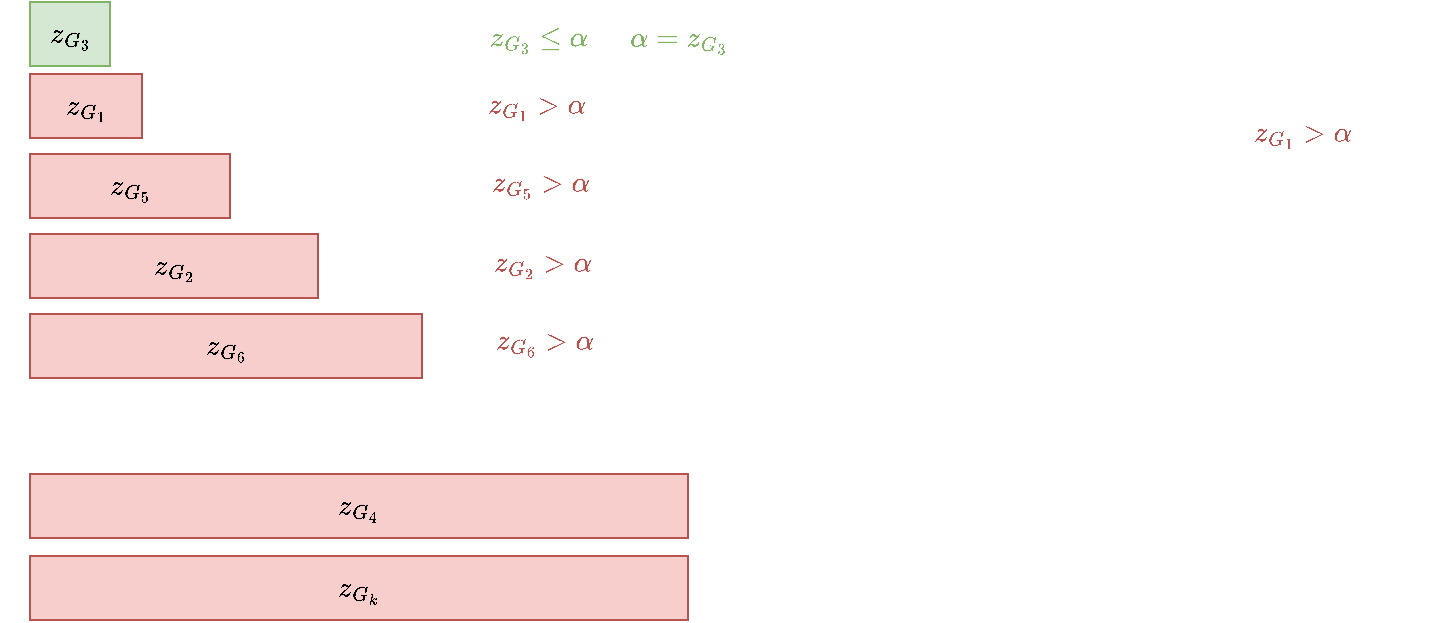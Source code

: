 <mxfile version="22.0.3" type="device">
  <diagram name="Page-1" id="gsfR2lPIybh8ACA6FocS">
    <mxGraphModel dx="819" dy="502" grid="1" gridSize="1" guides="1" tooltips="1" connect="1" arrows="1" fold="1" page="1" pageScale="1" pageWidth="425" pageHeight="338" background="none" math="1" shadow="0">
      <root>
        <mxCell id="0" />
        <mxCell id="1" value="layer00" style="" parent="0" visible="0" />
        <mxCell id="pE25U7qzZSWqS1JLdzmI-1" value="$$z_{G_1}$$" style="rounded=0;whiteSpace=wrap;html=1;fillColor=#f5f5f5;fontColor=#333333;strokeColor=#666666;" vertex="1" parent="1">
          <mxGeometry x="24" y="20" width="56" height="32" as="geometry" />
        </mxCell>
        <mxCell id="pE25U7qzZSWqS1JLdzmI-2" value="$$z_{G_2}$$" style="rounded=0;whiteSpace=wrap;html=1;fillColor=#f5f5f5;fontColor=#333333;strokeColor=#666666;" vertex="1" parent="1">
          <mxGeometry x="24" y="56" width="144" height="32" as="geometry" />
        </mxCell>
        <mxCell id="pE25U7qzZSWqS1JLdzmI-3" value="$$z_{G_3}$$" style="rounded=0;whiteSpace=wrap;html=1;fillColor=#f5f5f5;fontColor=#333333;strokeColor=#666666;" vertex="1" parent="1">
          <mxGeometry x="24" y="96" width="40" height="32" as="geometry" />
        </mxCell>
        <mxCell id="pE25U7qzZSWqS1JLdzmI-4" value="$$z_{G_4}$$" style="rounded=0;whiteSpace=wrap;html=1;fillColor=#f5f5f5;fontColor=#333333;strokeColor=#666666;" vertex="1" parent="1">
          <mxGeometry x="24" y="132" width="329" height="32" as="geometry" />
        </mxCell>
        <mxCell id="pE25U7qzZSWqS1JLdzmI-5" value="$$z_{G_5}$$" style="rounded=0;whiteSpace=wrap;html=1;fillColor=#f5f5f5;fontColor=#333333;strokeColor=#666666;" vertex="1" parent="1">
          <mxGeometry x="24" y="168" width="100" height="32" as="geometry" />
        </mxCell>
        <mxCell id="pE25U7qzZSWqS1JLdzmI-6" value="$$z_{G_6}$$" style="rounded=0;whiteSpace=wrap;html=1;fillColor=#f5f5f5;fontColor=#333333;strokeColor=#666666;" vertex="1" parent="1">
          <mxGeometry x="24" y="204" width="196" height="32" as="geometry" />
        </mxCell>
        <mxCell id="pE25U7qzZSWqS1JLdzmI-7" value="$$z_{G_k}$$" style="rounded=0;whiteSpace=wrap;html=1;fillColor=#f5f5f5;fontColor=#333333;strokeColor=#666666;" vertex="1" parent="1">
          <mxGeometry x="24" y="297" width="329" height="32" as="geometry" />
        </mxCell>
        <mxCell id="pE25U7qzZSWqS1JLdzmI-69" value="&lt;font face=&quot;Microsoft Sans Serif&quot;&gt;sort values&lt;/font&gt;" style="text;html=1;align=center;verticalAlign=middle;resizable=0;points=[];autosize=1;strokeColor=none;fillColor=none;" vertex="1" parent="1">
          <mxGeometry x="323" y="16" width="77" height="27" as="geometry" />
        </mxCell>
        <mxCell id="pE25U7qzZSWqS1JLdzmI-8" value="layer01" style="" parent="0" visible="0" />
        <mxCell id="pE25U7qzZSWqS1JLdzmI-9" value="$$z_{G_1}$$" style="rounded=0;whiteSpace=wrap;html=1;fillColor=#f5f5f5;fontColor=#333333;strokeColor=#666666;" vertex="1" parent="pE25U7qzZSWqS1JLdzmI-8">
          <mxGeometry x="24" y="56" width="56" height="32" as="geometry" />
        </mxCell>
        <mxCell id="pE25U7qzZSWqS1JLdzmI-10" value="$$z_{G_2}$$" style="rounded=0;whiteSpace=wrap;html=1;fillColor=#f5f5f5;fontColor=#333333;strokeColor=#666666;" vertex="1" parent="pE25U7qzZSWqS1JLdzmI-8">
          <mxGeometry x="24" y="136" width="144" height="32" as="geometry" />
        </mxCell>
        <mxCell id="pE25U7qzZSWqS1JLdzmI-11" value="$$z_{G_3}$$" style="rounded=0;whiteSpace=wrap;html=1;fillColor=#f5f5f5;fontColor=#333333;strokeColor=#666666;" vertex="1" parent="pE25U7qzZSWqS1JLdzmI-8">
          <mxGeometry x="24" y="20" width="40" height="32" as="geometry" />
        </mxCell>
        <mxCell id="pE25U7qzZSWqS1JLdzmI-12" value="$$z_{G_4}$$" style="rounded=0;whiteSpace=wrap;html=1;fillColor=#f5f5f5;fontColor=#333333;strokeColor=#666666;" vertex="1" parent="pE25U7qzZSWqS1JLdzmI-8">
          <mxGeometry x="24" y="256" width="329" height="32" as="geometry" />
        </mxCell>
        <mxCell id="pE25U7qzZSWqS1JLdzmI-13" value="$$z_{G_5}$$" style="rounded=0;whiteSpace=wrap;html=1;fillColor=#f5f5f5;fontColor=#333333;strokeColor=#666666;" vertex="1" parent="pE25U7qzZSWqS1JLdzmI-8">
          <mxGeometry x="24" y="96" width="100" height="32" as="geometry" />
        </mxCell>
        <mxCell id="pE25U7qzZSWqS1JLdzmI-14" value="$$z_{G_6}$$" style="rounded=0;whiteSpace=wrap;html=1;fillColor=#f5f5f5;fontColor=#333333;strokeColor=#666666;" vertex="1" parent="pE25U7qzZSWqS1JLdzmI-8">
          <mxGeometry x="24" y="176" width="196" height="32" as="geometry" />
        </mxCell>
        <mxCell id="pE25U7qzZSWqS1JLdzmI-15" value="$$z_{G_k}$$" style="rounded=0;whiteSpace=wrap;html=1;fillColor=#f5f5f5;fontColor=#333333;strokeColor=#666666;" vertex="1" parent="pE25U7qzZSWqS1JLdzmI-8">
          <mxGeometry x="24" y="297" width="329" height="32" as="geometry" />
        </mxCell>
        <mxCell id="pE25U7qzZSWqS1JLdzmI-23" value="layer02" parent="0" />
        <mxCell id="pE25U7qzZSWqS1JLdzmI-34" value="$$z_{G_1}$$" style="rounded=0;whiteSpace=wrap;html=1;fillColor=#f8cecc;strokeColor=#b85450;" vertex="1" parent="pE25U7qzZSWqS1JLdzmI-23">
          <mxGeometry x="24" y="56" width="56" height="32" as="geometry" />
        </mxCell>
        <mxCell id="pE25U7qzZSWqS1JLdzmI-35" value="$$z_{G_2}$$" style="rounded=0;whiteSpace=wrap;html=1;fillColor=#f8cecc;strokeColor=#b85450;" vertex="1" parent="pE25U7qzZSWqS1JLdzmI-23">
          <mxGeometry x="24" y="136" width="144" height="32" as="geometry" />
        </mxCell>
        <mxCell id="pE25U7qzZSWqS1JLdzmI-36" value="$$z_{G_3}$$" style="rounded=0;whiteSpace=wrap;html=1;fillColor=#d5e8d4;strokeColor=#82b366;" vertex="1" parent="pE25U7qzZSWqS1JLdzmI-23">
          <mxGeometry x="24" y="20" width="40" height="32" as="geometry" />
        </mxCell>
        <mxCell id="pE25U7qzZSWqS1JLdzmI-37" value="$$z_{G_4}$$" style="rounded=0;whiteSpace=wrap;html=1;fillColor=#f8cecc;strokeColor=#b85450;" vertex="1" parent="pE25U7qzZSWqS1JLdzmI-23">
          <mxGeometry x="24" y="256" width="329" height="32" as="geometry" />
        </mxCell>
        <mxCell id="pE25U7qzZSWqS1JLdzmI-38" value="$$z_{G_5}$$" style="rounded=0;whiteSpace=wrap;html=1;fillColor=#f8cecc;strokeColor=#b85450;" vertex="1" parent="pE25U7qzZSWqS1JLdzmI-23">
          <mxGeometry x="24" y="96" width="100" height="32" as="geometry" />
        </mxCell>
        <mxCell id="pE25U7qzZSWqS1JLdzmI-39" value="$$z_{G_6}$$" style="rounded=0;whiteSpace=wrap;html=1;fillColor=#f8cecc;strokeColor=#b85450;" vertex="1" parent="pE25U7qzZSWqS1JLdzmI-23">
          <mxGeometry x="24" y="176" width="196" height="32" as="geometry" />
        </mxCell>
        <mxCell id="pE25U7qzZSWqS1JLdzmI-40" value="$$z_{G_k}$$" style="rounded=0;whiteSpace=wrap;html=1;fillColor=#f8cecc;strokeColor=#b85450;" vertex="1" parent="pE25U7qzZSWqS1JLdzmI-23">
          <mxGeometry x="24" y="297" width="329" height="32" as="geometry" />
        </mxCell>
        <mxCell id="pE25U7qzZSWqS1JLdzmI-70" value="$$\alpha = z_{G_3}$$" style="text;html=1;align=center;verticalAlign=middle;resizable=0;points=[];autosize=1;strokeColor=none;fillColor=none;fontColor=#82b366;" vertex="1" parent="pE25U7qzZSWqS1JLdzmI-23">
          <mxGeometry x="280" y="24" width="135" height="27" as="geometry" />
        </mxCell>
        <mxCell id="pE25U7qzZSWqS1JLdzmI-73" value="$$z_{G_3} \leq \alpha$$" style="text;html=1;align=center;verticalAlign=middle;resizable=0;points=[];autosize=1;strokeColor=none;fillColor=none;fontColor=#82b366;" vertex="1" parent="pE25U7qzZSWqS1JLdzmI-23">
          <mxGeometry x="204" y="24" width="148" height="27" as="geometry" />
        </mxCell>
        <mxCell id="pE25U7qzZSWqS1JLdzmI-74" value="$$z_{G_1} &amp;gt; \alpha$$" style="text;html=1;align=center;verticalAlign=middle;resizable=0;points=[];autosize=1;strokeColor=none;fillColor=none;fontColor=#b85450;" vertex="1" parent="pE25U7qzZSWqS1JLdzmI-23">
          <mxGeometry x="209" y="58" width="135" height="27" as="geometry" />
        </mxCell>
        <mxCell id="pE25U7qzZSWqS1JLdzmI-75" value="$$z_{G_5} &amp;gt; \alpha$$" style="text;html=1;align=center;verticalAlign=middle;resizable=0;points=[];autosize=1;strokeColor=none;fillColor=none;fontColor=#b85450;" vertex="1" parent="pE25U7qzZSWqS1JLdzmI-23">
          <mxGeometry x="211" y="97" width="135" height="27" as="geometry" />
        </mxCell>
        <mxCell id="pE25U7qzZSWqS1JLdzmI-76" value="$$z_{G_2} &amp;gt; \alpha$$" style="text;html=1;align=center;verticalAlign=middle;resizable=0;points=[];autosize=1;strokeColor=none;fillColor=none;fontColor=#b85450;" vertex="1" parent="pE25U7qzZSWqS1JLdzmI-23">
          <mxGeometry x="212" y="137" width="135" height="27" as="geometry" />
        </mxCell>
        <mxCell id="pE25U7qzZSWqS1JLdzmI-77" value="$$z_{G_6} &amp;gt; \alpha$$" style="text;html=1;align=center;verticalAlign=middle;resizable=0;points=[];autosize=1;strokeColor=none;fillColor=none;fontColor=#b85450;" vertex="1" parent="pE25U7qzZSWqS1JLdzmI-23">
          <mxGeometry x="213" y="176" width="135" height="27" as="geometry" />
        </mxCell>
        <mxCell id="pE25U7qzZSWqS1JLdzmI-78" value="$$\alpha = z_{G_3}$$" style="text;html=1;align=center;verticalAlign=middle;resizable=0;points=[];autosize=1;strokeColor=none;fillColor=none;fontColor=#82b366;" vertex="1" parent="pE25U7qzZSWqS1JLdzmI-23">
          <mxGeometry x="280" y="24" width="135" height="27" as="geometry" />
        </mxCell>
        <mxCell id="pE25U7qzZSWqS1JLdzmI-79" value="$$z_{G_3} \leq \alpha$$" style="text;html=1;align=center;verticalAlign=middle;resizable=0;points=[];autosize=1;strokeColor=none;fillColor=none;fontColor=#82b366;" vertex="1" parent="pE25U7qzZSWqS1JLdzmI-23">
          <mxGeometry x="204" y="24" width="148" height="27" as="geometry" />
        </mxCell>
        <mxCell id="pE25U7qzZSWqS1JLdzmI-80" value="$$z_{G_1} &amp;gt; \alpha$$" style="text;html=1;align=center;verticalAlign=middle;resizable=0;points=[];autosize=1;strokeColor=none;fillColor=none;fontColor=#b85450;" vertex="1" parent="pE25U7qzZSWqS1JLdzmI-23">
          <mxGeometry x="592" y="72" width="135" height="27" as="geometry" />
        </mxCell>
        <mxCell id="pE25U7qzZSWqS1JLdzmI-81" value="$$z_{G_5} &amp;gt; \alpha$$" style="text;html=1;align=center;verticalAlign=middle;resizable=0;points=[];autosize=1;strokeColor=none;fillColor=none;fontColor=#b85450;" vertex="1" parent="pE25U7qzZSWqS1JLdzmI-23">
          <mxGeometry x="211" y="97" width="135" height="27" as="geometry" />
        </mxCell>
        <mxCell id="pE25U7qzZSWqS1JLdzmI-82" value="$$z_{G_2} &amp;gt; \alpha$$" style="text;html=1;align=center;verticalAlign=middle;resizable=0;points=[];autosize=1;strokeColor=none;fillColor=none;fontColor=#b85450;" vertex="1" parent="pE25U7qzZSWqS1JLdzmI-23">
          <mxGeometry x="212" y="137" width="135" height="27" as="geometry" />
        </mxCell>
        <mxCell id="pE25U7qzZSWqS1JLdzmI-83" value="$$z_{G_6} &amp;gt; \alpha$$" style="text;html=1;align=center;verticalAlign=middle;resizable=0;points=[];autosize=1;strokeColor=none;fillColor=none;fontColor=#b85450;" vertex="1" parent="pE25U7qzZSWqS1JLdzmI-23">
          <mxGeometry x="213" y="176" width="135" height="27" as="geometry" />
        </mxCell>
        <mxCell id="pE25U7qzZSWqS1JLdzmI-31" value="layer03" style="" parent="0" visible="0" />
        <mxCell id="pE25U7qzZSWqS1JLdzmI-24" value="$$z_{G_1}$$" style="rounded=0;whiteSpace=wrap;html=1;fillColor=#f8cecc;strokeColor=#b85450;" vertex="1" parent="pE25U7qzZSWqS1JLdzmI-31">
          <mxGeometry x="24" y="56" width="56" height="32" as="geometry" />
        </mxCell>
        <mxCell id="pE25U7qzZSWqS1JLdzmI-25" value="$$z_{G_2}$$" style="rounded=0;whiteSpace=wrap;html=1;fillColor=#f8cecc;strokeColor=#b85450;" vertex="1" parent="pE25U7qzZSWqS1JLdzmI-31">
          <mxGeometry x="24" y="136" width="144" height="32" as="geometry" />
        </mxCell>
        <mxCell id="pE25U7qzZSWqS1JLdzmI-26" value="$$z_{G_3}$$" style="rounded=0;whiteSpace=wrap;html=1;fillColor=#d5e8d4;strokeColor=#82b366;" vertex="1" parent="pE25U7qzZSWqS1JLdzmI-31">
          <mxGeometry x="24" y="20" width="40" height="32" as="geometry" />
        </mxCell>
        <mxCell id="pE25U7qzZSWqS1JLdzmI-27" value="$$z_{G_4}$$" style="rounded=0;whiteSpace=wrap;html=1;fillColor=#f8cecc;strokeColor=#b85450;" vertex="1" parent="pE25U7qzZSWqS1JLdzmI-31">
          <mxGeometry x="24" y="256" width="329" height="32" as="geometry" />
        </mxCell>
        <mxCell id="pE25U7qzZSWqS1JLdzmI-28" value="$$z_{G_5}$$" style="rounded=0;whiteSpace=wrap;html=1;fillColor=#f8cecc;strokeColor=#b85450;" vertex="1" parent="pE25U7qzZSWqS1JLdzmI-31">
          <mxGeometry x="24" y="96" width="100" height="32" as="geometry" />
        </mxCell>
        <mxCell id="pE25U7qzZSWqS1JLdzmI-29" value="$$z_{G_6}$$" style="rounded=0;whiteSpace=wrap;html=1;fillColor=#f8cecc;strokeColor=#b85450;" vertex="1" parent="pE25U7qzZSWqS1JLdzmI-31">
          <mxGeometry x="24" y="176" width="196" height="32" as="geometry" />
        </mxCell>
        <mxCell id="pE25U7qzZSWqS1JLdzmI-30" value="$$z_{G_k}$$" style="rounded=0;whiteSpace=wrap;html=1;fillColor=#f8cecc;strokeColor=#b85450;" vertex="1" parent="pE25U7qzZSWqS1JLdzmI-31">
          <mxGeometry x="24" y="297" width="329" height="32" as="geometry" />
        </mxCell>
        <mxCell id="pE25U7qzZSWqS1JLdzmI-41" value="$$z_{G_1}$$" style="rounded=0;whiteSpace=wrap;html=1;fillColor=#d5e8d4;strokeColor=#82b366;" vertex="1" parent="pE25U7qzZSWqS1JLdzmI-31">
          <mxGeometry x="24" y="56" width="56" height="32" as="geometry" />
        </mxCell>
        <mxCell id="pE25U7qzZSWqS1JLdzmI-42" value="$$z_{G_2}$$" style="rounded=0;whiteSpace=wrap;html=1;fillColor=#f8cecc;strokeColor=#b85450;" vertex="1" parent="pE25U7qzZSWqS1JLdzmI-31">
          <mxGeometry x="24" y="136" width="144" height="32" as="geometry" />
        </mxCell>
        <mxCell id="pE25U7qzZSWqS1JLdzmI-43" value="$$z_{G_3}$$" style="rounded=0;whiteSpace=wrap;html=1;fillColor=#d5e8d4;strokeColor=#82b366;" vertex="1" parent="pE25U7qzZSWqS1JLdzmI-31">
          <mxGeometry x="24" y="20" width="40" height="32" as="geometry" />
        </mxCell>
        <mxCell id="pE25U7qzZSWqS1JLdzmI-44" value="$$z_{G_4}$$" style="rounded=0;whiteSpace=wrap;html=1;fillColor=#f8cecc;strokeColor=#b85450;" vertex="1" parent="pE25U7qzZSWqS1JLdzmI-31">
          <mxGeometry x="24" y="256" width="329" height="32" as="geometry" />
        </mxCell>
        <mxCell id="pE25U7qzZSWqS1JLdzmI-45" value="$$z_{G_5}$$" style="rounded=0;whiteSpace=wrap;html=1;fillColor=#f8cecc;strokeColor=#b85450;" vertex="1" parent="pE25U7qzZSWqS1JLdzmI-31">
          <mxGeometry x="24" y="96" width="100" height="32" as="geometry" />
        </mxCell>
        <mxCell id="pE25U7qzZSWqS1JLdzmI-46" value="$$z_{G_6}$$" style="rounded=0;whiteSpace=wrap;html=1;fillColor=#f8cecc;strokeColor=#b85450;" vertex="1" parent="pE25U7qzZSWqS1JLdzmI-31">
          <mxGeometry x="24" y="176" width="196" height="32" as="geometry" />
        </mxCell>
        <mxCell id="pE25U7qzZSWqS1JLdzmI-47" value="$$z_{G_k}$$" style="rounded=0;whiteSpace=wrap;html=1;fillColor=#f8cecc;strokeColor=#b85450;" vertex="1" parent="pE25U7qzZSWqS1JLdzmI-31">
          <mxGeometry x="24" y="297" width="329" height="32" as="geometry" />
        </mxCell>
        <mxCell id="pE25U7qzZSWqS1JLdzmI-84" value="$$z_{G_3} \leq \alpha$$" style="text;html=1;align=center;verticalAlign=middle;resizable=0;points=[];autosize=1;strokeColor=none;fillColor=none;fontColor=#82b366;" vertex="1" parent="pE25U7qzZSWqS1JLdzmI-31">
          <mxGeometry x="204" y="24" width="148" height="27" as="geometry" />
        </mxCell>
        <mxCell id="pE25U7qzZSWqS1JLdzmI-85" value="$$z_{G_1} \leq \alpha$$" style="text;html=1;align=center;verticalAlign=middle;resizable=0;points=[];autosize=1;strokeColor=none;fillColor=none;fontColor=#82b366;labelBackgroundColor=default;" vertex="1" parent="pE25U7qzZSWqS1JLdzmI-31">
          <mxGeometry x="203" y="58" width="148" height="27" as="geometry" />
        </mxCell>
        <mxCell id="pE25U7qzZSWqS1JLdzmI-86" value="$$z_{G_5} &amp;gt; \alpha$$" style="text;html=1;align=center;verticalAlign=middle;resizable=0;points=[];autosize=1;strokeColor=none;fillColor=none;fontColor=#b85450;" vertex="1" parent="pE25U7qzZSWqS1JLdzmI-31">
          <mxGeometry x="211" y="97" width="135" height="27" as="geometry" />
        </mxCell>
        <mxCell id="pE25U7qzZSWqS1JLdzmI-87" value="$$z_{G_2} &amp;gt; \alpha$$" style="text;html=1;align=center;verticalAlign=middle;resizable=0;points=[];autosize=1;strokeColor=none;fillColor=none;fontColor=#b85450;" vertex="1" parent="pE25U7qzZSWqS1JLdzmI-31">
          <mxGeometry x="212" y="137" width="135" height="27" as="geometry" />
        </mxCell>
        <mxCell id="pE25U7qzZSWqS1JLdzmI-88" value="$$z_{G_6} &amp;gt; \alpha$$" style="text;html=1;align=center;verticalAlign=middle;resizable=0;points=[];autosize=1;strokeColor=none;fillColor=none;fontColor=#b85450;" vertex="1" parent="pE25U7qzZSWqS1JLdzmI-31">
          <mxGeometry x="213" y="176" width="135" height="27" as="geometry" />
        </mxCell>
        <mxCell id="pE25U7qzZSWqS1JLdzmI-89" value="$$\alpha = z_{G_1}$$" style="text;html=1;align=center;verticalAlign=middle;resizable=0;points=[];autosize=1;strokeColor=none;fillColor=none;fontColor=#82b366;" vertex="1" parent="pE25U7qzZSWqS1JLdzmI-31">
          <mxGeometry x="280" y="24" width="135" height="27" as="geometry" />
        </mxCell>
        <mxCell id="pE25U7qzZSWqS1JLdzmI-101" value="$$z_{G_6} &amp;gt; \alpha$$" style="text;html=1;align=center;verticalAlign=middle;resizable=0;points=[];autosize=1;strokeColor=none;fillColor=none;fontColor=#b85450;" vertex="1" parent="pE25U7qzZSWqS1JLdzmI-31">
          <mxGeometry x="213" y="176" width="135" height="27" as="geometry" />
        </mxCell>
        <mxCell id="pE25U7qzZSWqS1JLdzmI-32" value="layer04" parent="0" visible="0" />
        <mxCell id="pE25U7qzZSWqS1JLdzmI-55" value="$$z_{G_1}$$" style="rounded=0;whiteSpace=wrap;html=1;fillColor=#d5e8d4;strokeColor=#82b366;" vertex="1" parent="pE25U7qzZSWqS1JLdzmI-32">
          <mxGeometry x="24" y="56" width="56" height="32" as="geometry" />
        </mxCell>
        <mxCell id="pE25U7qzZSWqS1JLdzmI-56" value="$$z_{G_2}$$" style="rounded=0;whiteSpace=wrap;html=1;fillColor=#f8cecc;strokeColor=#b85450;" vertex="1" parent="pE25U7qzZSWqS1JLdzmI-32">
          <mxGeometry x="24" y="136" width="144" height="32" as="geometry" />
        </mxCell>
        <mxCell id="pE25U7qzZSWqS1JLdzmI-57" value="$$z_{G_3}$$" style="rounded=0;whiteSpace=wrap;html=1;fillColor=#d5e8d4;strokeColor=#82b366;" vertex="1" parent="pE25U7qzZSWqS1JLdzmI-32">
          <mxGeometry x="24" y="20" width="40" height="32" as="geometry" />
        </mxCell>
        <mxCell id="pE25U7qzZSWqS1JLdzmI-58" value="$$z_{G_4}$$" style="rounded=0;whiteSpace=wrap;html=1;fillColor=#f8cecc;strokeColor=#b85450;" vertex="1" parent="pE25U7qzZSWqS1JLdzmI-32">
          <mxGeometry x="24" y="256" width="329" height="32" as="geometry" />
        </mxCell>
        <mxCell id="pE25U7qzZSWqS1JLdzmI-59" value="$$z_{G_5}$$" style="rounded=0;whiteSpace=wrap;html=1;fillColor=#d5e8d4;strokeColor=#82b366;" vertex="1" parent="pE25U7qzZSWqS1JLdzmI-32">
          <mxGeometry x="24" y="96" width="100" height="32" as="geometry" />
        </mxCell>
        <mxCell id="pE25U7qzZSWqS1JLdzmI-60" value="$$z_{G_6}$$" style="rounded=0;whiteSpace=wrap;html=1;fillColor=#f8cecc;strokeColor=#b85450;" vertex="1" parent="pE25U7qzZSWqS1JLdzmI-32">
          <mxGeometry x="24" y="176" width="196" height="32" as="geometry" />
        </mxCell>
        <mxCell id="pE25U7qzZSWqS1JLdzmI-61" value="$$z_{G_k}$$" style="rounded=0;whiteSpace=wrap;html=1;fillColor=#f8cecc;strokeColor=#b85450;" vertex="1" parent="pE25U7qzZSWqS1JLdzmI-32">
          <mxGeometry x="24" y="297" width="329" height="32" as="geometry" />
        </mxCell>
        <mxCell id="pE25U7qzZSWqS1JLdzmI-103" value="$$z_{G_3} \leq \alpha$$" style="text;html=1;align=center;verticalAlign=middle;resizable=0;points=[];autosize=1;strokeColor=none;fillColor=none;fontColor=#82b366;" vertex="1" parent="pE25U7qzZSWqS1JLdzmI-32">
          <mxGeometry x="204" y="24" width="148" height="27" as="geometry" />
        </mxCell>
        <mxCell id="pE25U7qzZSWqS1JLdzmI-104" value="$$z_{G_1} \leq \alpha$$" style="text;html=1;align=center;verticalAlign=middle;resizable=0;points=[];autosize=1;strokeColor=none;fillColor=none;fontColor=#82b366;labelBackgroundColor=default;" vertex="1" parent="pE25U7qzZSWqS1JLdzmI-32">
          <mxGeometry x="203" y="58" width="148" height="27" as="geometry" />
        </mxCell>
        <mxCell id="pE25U7qzZSWqS1JLdzmI-105" value="$$z_{G_5} \leq \alpha$$" style="text;html=1;align=center;verticalAlign=middle;resizable=0;points=[];autosize=1;strokeColor=none;fillColor=none;fontColor=#82b366;" vertex="1" parent="pE25U7qzZSWqS1JLdzmI-32">
          <mxGeometry x="205" y="97" width="148" height="27" as="geometry" />
        </mxCell>
        <mxCell id="pE25U7qzZSWqS1JLdzmI-106" value="$$z_{G_2} &amp;gt; \alpha$$" style="text;html=1;align=center;verticalAlign=middle;resizable=0;points=[];autosize=1;strokeColor=none;fillColor=none;fontColor=#b85450;" vertex="1" parent="pE25U7qzZSWqS1JLdzmI-32">
          <mxGeometry x="212" y="137" width="135" height="27" as="geometry" />
        </mxCell>
        <mxCell id="pE25U7qzZSWqS1JLdzmI-107" value="$$\alpha = z_{G_5}$$" style="text;html=1;align=center;verticalAlign=middle;resizable=0;points=[];autosize=1;strokeColor=none;fillColor=none;fontColor=#82b366;" vertex="1" parent="pE25U7qzZSWqS1JLdzmI-32">
          <mxGeometry x="280" y="24" width="135" height="27" as="geometry" />
        </mxCell>
        <mxCell id="pE25U7qzZSWqS1JLdzmI-108" value="$$z_{G_6} &amp;gt; \alpha$$" style="text;html=1;align=center;verticalAlign=middle;resizable=0;points=[];autosize=1;strokeColor=none;fillColor=none;fontColor=#b85450;" vertex="1" parent="pE25U7qzZSWqS1JLdzmI-32">
          <mxGeometry x="213" y="176" width="135" height="27" as="geometry" />
        </mxCell>
        <mxCell id="pE25U7qzZSWqS1JLdzmI-33" value="layer05" parent="0" visible="0" />
        <mxCell id="pE25U7qzZSWqS1JLdzmI-62" value="$$z_{G_1}$$" style="rounded=0;whiteSpace=wrap;html=1;fillColor=#d5e8d4;strokeColor=#82b366;" vertex="1" parent="pE25U7qzZSWqS1JLdzmI-33">
          <mxGeometry x="24" y="56" width="56" height="32" as="geometry" />
        </mxCell>
        <mxCell id="pE25U7qzZSWqS1JLdzmI-63" value="$$z_{G_2}$$" style="rounded=0;whiteSpace=wrap;html=1;fillColor=#d5e8d4;strokeColor=#82b366;" vertex="1" parent="pE25U7qzZSWqS1JLdzmI-33">
          <mxGeometry x="24" y="136" width="144" height="32" as="geometry" />
        </mxCell>
        <mxCell id="pE25U7qzZSWqS1JLdzmI-64" value="$$z_{G_3}$$" style="rounded=0;whiteSpace=wrap;html=1;fillColor=#d5e8d4;strokeColor=#82b366;" vertex="1" parent="pE25U7qzZSWqS1JLdzmI-33">
          <mxGeometry x="24" y="20" width="40" height="32" as="geometry" />
        </mxCell>
        <mxCell id="pE25U7qzZSWqS1JLdzmI-65" value="$$z_{G_4}$$" style="rounded=0;whiteSpace=wrap;html=1;fillColor=#f8cecc;strokeColor=#b85450;" vertex="1" parent="pE25U7qzZSWqS1JLdzmI-33">
          <mxGeometry x="24" y="256" width="329" height="32" as="geometry" />
        </mxCell>
        <mxCell id="pE25U7qzZSWqS1JLdzmI-66" value="$$z_{G_5}$$" style="rounded=0;whiteSpace=wrap;html=1;fillColor=#d5e8d4;strokeColor=#82b366;" vertex="1" parent="pE25U7qzZSWqS1JLdzmI-33">
          <mxGeometry x="24" y="96" width="100" height="32" as="geometry" />
        </mxCell>
        <mxCell id="pE25U7qzZSWqS1JLdzmI-67" value="$$z_{G_6}$$" style="rounded=0;whiteSpace=wrap;html=1;fillColor=#f8cecc;strokeColor=#b85450;" vertex="1" parent="pE25U7qzZSWqS1JLdzmI-33">
          <mxGeometry x="24" y="176" width="196" height="32" as="geometry" />
        </mxCell>
        <mxCell id="pE25U7qzZSWqS1JLdzmI-68" value="$$z_{G_k}$$" style="rounded=0;whiteSpace=wrap;html=1;fillColor=#f8cecc;strokeColor=#b85450;" vertex="1" parent="pE25U7qzZSWqS1JLdzmI-33">
          <mxGeometry x="24" y="297" width="329" height="32" as="geometry" />
        </mxCell>
      </root>
    </mxGraphModel>
  </diagram>
</mxfile>
